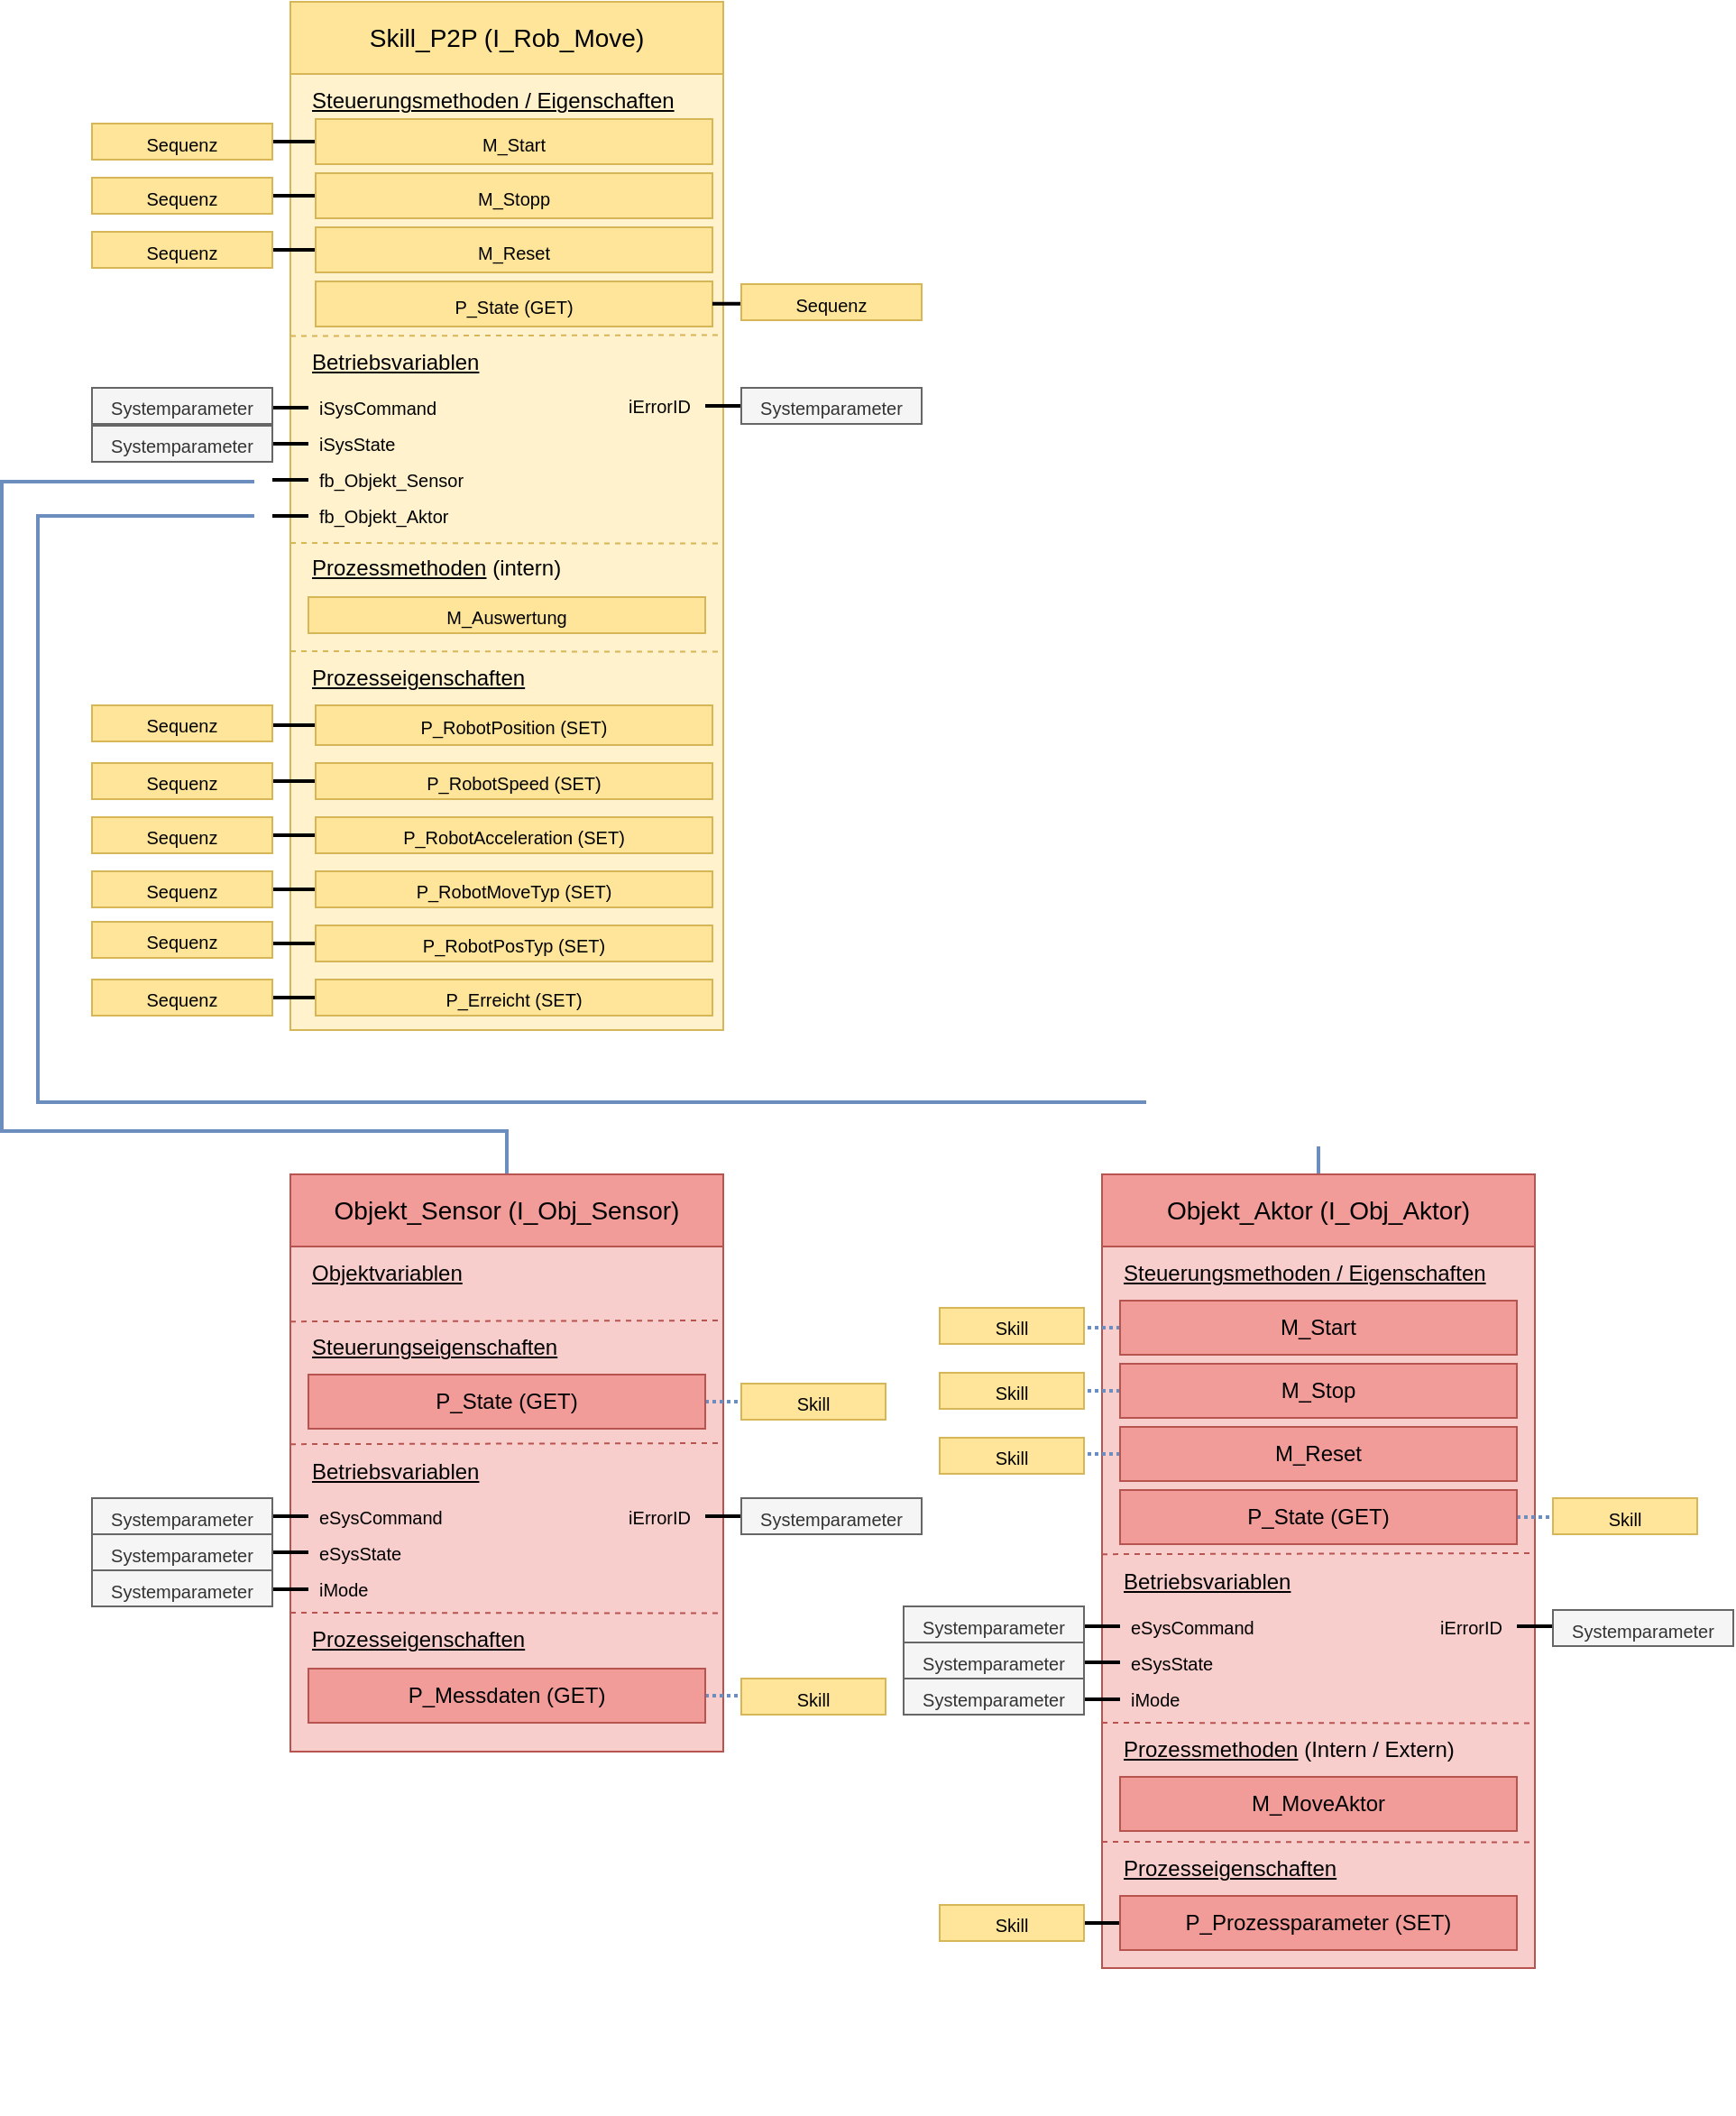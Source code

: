 <mxfile version="25.0.3">
  <diagram name="Seite-1" id="oti5SzdAhkJT7RVSZr4E">
    <mxGraphModel dx="2049" dy="1103" grid="1" gridSize="10" guides="1" tooltips="1" connect="1" arrows="1" fold="1" page="1" pageScale="1" pageWidth="1654" pageHeight="1169" math="0" shadow="0">
      <root>
        <mxCell id="0" />
        <mxCell id="1" parent="0" />
        <mxCell id="_qO3jHmiSrnBL4vtx6fB-160" value="" style="group" vertex="1" connectable="0" parent="1">
          <mxGeometry x="840" y="680" width="260" height="521" as="geometry" />
        </mxCell>
        <mxCell id="_qO3jHmiSrnBL4vtx6fB-177" style="edgeStyle=orthogonalEdgeStyle;rounded=0;orthogonalLoop=1;jettySize=auto;html=1;strokeWidth=2;fillColor=#dae8fc;strokeColor=#6c8ebf;endArrow=none;endFill=0;exitX=0.5;exitY=0;exitDx=0;exitDy=0;" edge="1" parent="_qO3jHmiSrnBL4vtx6fB-160" source="_qO3jHmiSrnBL4vtx6fB-50">
          <mxGeometry relative="1" as="geometry">
            <mxPoint x="-460" y="-365" as="targetPoint" />
            <mxPoint x="130" y="-5" as="sourcePoint" />
            <Array as="points">
              <mxPoint x="130" y="-40" />
              <mxPoint x="-580" y="-40" />
              <mxPoint x="-580" y="-365" />
            </Array>
          </mxGeometry>
        </mxCell>
        <mxCell id="_qO3jHmiSrnBL4vtx6fB-50" value="Objekt_Aktor (I_Obj_Aktor)" style="rounded=0;whiteSpace=wrap;html=1;fillColor=#F19C99;strokeColor=#b85450;fontSize=14;" vertex="1" parent="_qO3jHmiSrnBL4vtx6fB-160">
          <mxGeometry x="10" width="240" height="40" as="geometry" />
        </mxCell>
        <mxCell id="_qO3jHmiSrnBL4vtx6fB-51" value="" style="rounded=0;whiteSpace=wrap;html=1;fillColor=#f8cecc;strokeColor=#b85450;" vertex="1" parent="_qO3jHmiSrnBL4vtx6fB-160">
          <mxGeometry x="10" y="40" width="240" height="400" as="geometry" />
        </mxCell>
        <mxCell id="_qO3jHmiSrnBL4vtx6fB-52" value="Steuerungsmethoden / Eigenschaften" style="text;html=1;align=left;verticalAlign=middle;whiteSpace=wrap;rounded=0;fontStyle=4" vertex="1" parent="_qO3jHmiSrnBL4vtx6fB-160">
          <mxGeometry x="20" y="40" width="220" height="30" as="geometry" />
        </mxCell>
        <mxCell id="_qO3jHmiSrnBL4vtx6fB-53" value="" style="rounded=0;whiteSpace=wrap;html=1;fillColor=none;strokeColor=none;" vertex="1" parent="_qO3jHmiSrnBL4vtx6fB-160">
          <mxGeometry x="20" y="70" width="220" height="20" as="geometry" />
        </mxCell>
        <mxCell id="_qO3jHmiSrnBL4vtx6fB-54" value="" style="rounded=0;whiteSpace=wrap;html=1;fillColor=none;strokeColor=none;" vertex="1" parent="_qO3jHmiSrnBL4vtx6fB-160">
          <mxGeometry x="20" y="90" width="220" height="20" as="geometry" />
        </mxCell>
        <mxCell id="_qO3jHmiSrnBL4vtx6fB-55" value="" style="rounded=0;whiteSpace=wrap;html=1;fillColor=none;strokeColor=none;" vertex="1" parent="_qO3jHmiSrnBL4vtx6fB-160">
          <mxGeometry x="20" y="110" width="220" height="20" as="geometry" />
        </mxCell>
        <mxCell id="_qO3jHmiSrnBL4vtx6fB-56" value="" style="rounded=0;whiteSpace=wrap;html=1;fillColor=none;strokeColor=none;" vertex="1" parent="_qO3jHmiSrnBL4vtx6fB-160">
          <mxGeometry x="20" y="130" width="220" height="20" as="geometry" />
        </mxCell>
        <mxCell id="_qO3jHmiSrnBL4vtx6fB-57" value="" style="rounded=0;whiteSpace=wrap;html=1;fillColor=none;strokeColor=none;" vertex="1" parent="_qO3jHmiSrnBL4vtx6fB-160">
          <mxGeometry x="20" y="150" width="220" height="20" as="geometry" />
        </mxCell>
        <mxCell id="_qO3jHmiSrnBL4vtx6fB-58" value="Betriebsvariablen" style="text;html=1;align=left;verticalAlign=middle;whiteSpace=wrap;rounded=0;fontStyle=4" vertex="1" parent="_qO3jHmiSrnBL4vtx6fB-160">
          <mxGeometry x="20" y="210.5" width="120" height="30" as="geometry" />
        </mxCell>
        <mxCell id="_qO3jHmiSrnBL4vtx6fB-59" value="" style="rounded=0;whiteSpace=wrap;html=1;fillColor=none;strokeColor=none;" vertex="1" parent="_qO3jHmiSrnBL4vtx6fB-160">
          <mxGeometry x="20" y="240.5" width="220" height="20" as="geometry" />
        </mxCell>
        <mxCell id="_qO3jHmiSrnBL4vtx6fB-60" value="" style="endArrow=none;html=1;rounded=0;strokeWidth=2;" edge="1" parent="_qO3jHmiSrnBL4vtx6fB-160" source="_qO3jHmiSrnBL4vtx6fB-59">
          <mxGeometry width="50" height="50" relative="1" as="geometry">
            <mxPoint x="60" y="310.5" as="sourcePoint" />
            <mxPoint y="250.5" as="targetPoint" />
          </mxGeometry>
        </mxCell>
        <mxCell id="_qO3jHmiSrnBL4vtx6fB-61" value="eSysCommand" style="text;html=1;align=left;verticalAlign=middle;whiteSpace=wrap;rounded=0;fontStyle=0;fontSize=10;" vertex="1" parent="_qO3jHmiSrnBL4vtx6fB-160">
          <mxGeometry x="24" y="245.5" width="76" height="10" as="geometry" />
        </mxCell>
        <mxCell id="_qO3jHmiSrnBL4vtx6fB-62" value="" style="endArrow=none;html=1;rounded=0;strokeWidth=2;" edge="1" parent="_qO3jHmiSrnBL4vtx6fB-160">
          <mxGeometry width="50" height="50" relative="1" as="geometry">
            <mxPoint x="20" y="270.5" as="sourcePoint" />
            <mxPoint y="270.5" as="targetPoint" />
          </mxGeometry>
        </mxCell>
        <mxCell id="_qO3jHmiSrnBL4vtx6fB-63" value="eSysState" style="text;html=1;align=left;verticalAlign=middle;whiteSpace=wrap;rounded=0;fontStyle=0;fontSize=10;" vertex="1" parent="_qO3jHmiSrnBL4vtx6fB-160">
          <mxGeometry x="24" y="265.5" width="76" height="10" as="geometry" />
        </mxCell>
        <mxCell id="_qO3jHmiSrnBL4vtx6fB-64" value="&lt;u&gt;Prozessmethoden&lt;/u&gt; (Intern / Extern)" style="text;html=1;align=left;verticalAlign=middle;whiteSpace=wrap;rounded=0;fontStyle=0" vertex="1" parent="_qO3jHmiSrnBL4vtx6fB-160">
          <mxGeometry x="20" y="304" width="200" height="30" as="geometry" />
        </mxCell>
        <mxCell id="_qO3jHmiSrnBL4vtx6fB-65" value="" style="endArrow=none;html=1;rounded=0;fillColor=#f8cecc;strokeColor=#b85450;entryX=1;entryY=0.464;entryDx=0;entryDy=0;entryPerimeter=0;exitX=0;exitY=0.466;exitDx=0;exitDy=0;exitPerimeter=0;strokeWidth=1;dashed=1;" edge="1" parent="_qO3jHmiSrnBL4vtx6fB-160">
          <mxGeometry width="50" height="50" relative="1" as="geometry">
            <mxPoint x="10" y="210.58" as="sourcePoint" />
            <mxPoint x="250" y="210.0" as="targetPoint" />
          </mxGeometry>
        </mxCell>
        <mxCell id="_qO3jHmiSrnBL4vtx6fB-66" value="" style="endArrow=none;html=1;rounded=0;fillColor=#f8cecc;strokeColor=#b85450;exitX=0;exitY=0.792;exitDx=0;exitDy=0;exitPerimeter=0;strokeWidth=1;dashed=1;entryX=1;entryY=0.793;entryDx=0;entryDy=0;entryPerimeter=0;" edge="1" parent="_qO3jHmiSrnBL4vtx6fB-160">
          <mxGeometry width="50" height="50" relative="1" as="geometry">
            <mxPoint x="10" y="304.0" as="sourcePoint" />
            <mxPoint x="250" y="304.29" as="targetPoint" />
          </mxGeometry>
        </mxCell>
        <mxCell id="_qO3jHmiSrnBL4vtx6fB-67" style="edgeStyle=orthogonalEdgeStyle;rounded=0;orthogonalLoop=1;jettySize=auto;html=1;endArrow=none;endFill=0;strokeWidth=2;" edge="1" parent="_qO3jHmiSrnBL4vtx6fB-160">
          <mxGeometry relative="1" as="geometry">
            <mxPoint x="260" y="250.5" as="targetPoint" />
            <mxPoint x="240" y="250.5" as="sourcePoint" />
          </mxGeometry>
        </mxCell>
        <mxCell id="_qO3jHmiSrnBL4vtx6fB-68" value="iErrorID" style="text;html=1;align=right;verticalAlign=middle;whiteSpace=wrap;rounded=0;fontStyle=0;fontSize=10;" vertex="1" parent="_qO3jHmiSrnBL4vtx6fB-160">
          <mxGeometry x="159" y="245.5" width="75" height="10" as="geometry" />
        </mxCell>
        <mxCell id="_qO3jHmiSrnBL4vtx6fB-73" value="" style="endArrow=none;html=1;rounded=0;strokeWidth=2;" edge="1" parent="_qO3jHmiSrnBL4vtx6fB-160">
          <mxGeometry width="50" height="50" relative="1" as="geometry">
            <mxPoint x="20" y="291" as="sourcePoint" />
            <mxPoint y="291" as="targetPoint" />
          </mxGeometry>
        </mxCell>
        <mxCell id="_qO3jHmiSrnBL4vtx6fB-74" value="iMode&amp;nbsp;" style="text;html=1;align=left;verticalAlign=middle;whiteSpace=wrap;rounded=0;fontStyle=0;fontSize=10;" vertex="1" parent="_qO3jHmiSrnBL4vtx6fB-160">
          <mxGeometry x="24" y="286" width="76" height="10" as="geometry" />
        </mxCell>
        <mxCell id="_qO3jHmiSrnBL4vtx6fB-75" style="edgeStyle=orthogonalEdgeStyle;rounded=0;orthogonalLoop=1;jettySize=auto;html=1;endArrow=none;endFill=0;strokeWidth=2;fillColor=#dae8fc;strokeColor=#6c8ebf;dashed=1;dashPattern=1 1;" edge="1" parent="_qO3jHmiSrnBL4vtx6fB-160" source="_qO3jHmiSrnBL4vtx6fB-76">
          <mxGeometry relative="1" as="geometry">
            <mxPoint y="85" as="targetPoint" />
          </mxGeometry>
        </mxCell>
        <mxCell id="_qO3jHmiSrnBL4vtx6fB-76" value="M_Start&lt;span style=&quot;color: rgba(0, 0, 0, 0); font-family: monospace; font-size: 0px; text-align: start; text-wrap-mode: nowrap;&quot;&gt;%3CmxGraphModel%3E%3Croot%3E%3CmxCell%20id%3D%220%22%2F%3E%3CmxCell%20id%3D%221%22%20parent%3D%220%22%2F%3E%3CmxCell%20id%3D%222%22%20value%3D%22Objekt%22%20style%3D%22rounded%3D0%3BwhiteSpace%3Dwrap%3Bhtml%3D1%3BfillColor%3D%23F19C99%3BstrokeColor%3D%23b85450%3BfontSize%3D14%3B%22%20vertex%3D%221%22%20parent%3D%221%22%3E%3CmxGeometry%20x%3D%22280%22%20y%3D%22280%22%20width%3D%22240%22%20height%3D%2240%22%20as%3D%22geometry%22%2F%3E%3C%2FmxCell%3E%3C%2Froot%3E%3C%2FmxGraphModel%3E&lt;/span&gt;" style="rounded=0;whiteSpace=wrap;html=1;fillColor=#F19C99;strokeColor=#b85450;fontSize=12;" vertex="1" parent="_qO3jHmiSrnBL4vtx6fB-160">
          <mxGeometry x="20" y="70" width="220" height="30" as="geometry" />
        </mxCell>
        <mxCell id="_qO3jHmiSrnBL4vtx6fB-77" style="edgeStyle=orthogonalEdgeStyle;rounded=0;orthogonalLoop=1;jettySize=auto;html=1;endArrow=none;endFill=0;strokeWidth=2;fillColor=#dae8fc;strokeColor=#6c8ebf;dashed=1;dashPattern=1 1;" edge="1" parent="_qO3jHmiSrnBL4vtx6fB-160" source="_qO3jHmiSrnBL4vtx6fB-78">
          <mxGeometry relative="1" as="geometry">
            <mxPoint y="120" as="targetPoint" />
          </mxGeometry>
        </mxCell>
        <mxCell id="_qO3jHmiSrnBL4vtx6fB-78" value="M_Stop&lt;span style=&quot;color: rgba(0, 0, 0, 0); font-family: monospace; font-size: 0px; text-align: start; text-wrap-mode: nowrap;&quot;&gt;%3CmxGraphModel%3E%3Croot%3E%3CmxCell%20id%3D%220%22%2F%3E%3CmxCell%20id%3D%221%22%20parent%3D%220%22%2F%3E%3CmxCell%20id%3D%222%22%20value%3D%22Objekt%22%20style%3D%22rounded%3D0%3BwhiteSpace%3Dwrap%3Bhtml%3D1%3BfillColor%3D%23F19C99%3BstrokeColor%3D%23b85450%3BfontSize%3D14%3B%22%20vertex%3D%221%22%20parent%3D%221%22%3E%3CmxGeometry%20x%3D%22280%22%20y%3D%22280%22%20width%3D%22240%22%20height%3D%2240%22%20as%3D%22geometry%22%2F%3E%3C%2FmxCell%3E%3C%2Froot%3E%3C%2FmxGraphMod&lt;/span&gt;" style="rounded=0;whiteSpace=wrap;html=1;fillColor=#F19C99;strokeColor=#b85450;fontSize=12;" vertex="1" parent="_qO3jHmiSrnBL4vtx6fB-160">
          <mxGeometry x="20" y="105" width="220" height="30" as="geometry" />
        </mxCell>
        <mxCell id="_qO3jHmiSrnBL4vtx6fB-79" style="edgeStyle=orthogonalEdgeStyle;rounded=0;orthogonalLoop=1;jettySize=auto;html=1;endArrow=none;endFill=0;strokeWidth=2;fillColor=#dae8fc;strokeColor=#6c8ebf;dashed=1;dashPattern=1 1;" edge="1" parent="_qO3jHmiSrnBL4vtx6fB-160" source="_qO3jHmiSrnBL4vtx6fB-80">
          <mxGeometry relative="1" as="geometry">
            <mxPoint y="155" as="targetPoint" />
          </mxGeometry>
        </mxCell>
        <mxCell id="_qO3jHmiSrnBL4vtx6fB-80" value="M_Reset&lt;span style=&quot;color: rgba(0, 0, 0, 0); font-family: monospace; font-size: 0px; text-align: start; text-wrap-mode: nowrap;&quot;&gt;%3CmxGraphModel%3E%3Croot%3E%3CmxCell%20id%3D%220%22%2F%3E%3CmxCell%20id%3D%221%22%20parent%3D%220%22%2F%3E%3CmxCell%20id%3D%222%22%20value%3D%22Objekt%22%20style%3D%22rounded%3D0%3BwhiteSpace%3Dwrap%3Bhtml%3D1%3BfillColor%3D%23F19C99%3BstrokeColor%3D%23b85450%3BfontSize%3D14%3B%22%20vertex%3D%221%22%20parent%3D%221%22%3E%3CmxGeometry%20x%3D%22280%22%20y%3D%22280%22%20width%3D%22240%22%20height%3D%2240%22%20as%3D%22geometry%22%2F%3E%3C%2FmxCell%3E%3C%2Froot%3E%3C%2FmxGraphMod&lt;/span&gt;" style="rounded=0;whiteSpace=wrap;html=1;fillColor=#F19C99;strokeColor=#b85450;fontSize=12;" vertex="1" parent="_qO3jHmiSrnBL4vtx6fB-160">
          <mxGeometry x="20" y="140" width="220" height="30" as="geometry" />
        </mxCell>
        <mxCell id="_qO3jHmiSrnBL4vtx6fB-81" style="edgeStyle=orthogonalEdgeStyle;rounded=0;orthogonalLoop=1;jettySize=auto;html=1;endArrow=none;endFill=0;strokeWidth=2;fillColor=#dae8fc;strokeColor=#6c8ebf;dashed=1;dashPattern=1 1;" edge="1" parent="_qO3jHmiSrnBL4vtx6fB-160" source="_qO3jHmiSrnBL4vtx6fB-82">
          <mxGeometry relative="1" as="geometry">
            <mxPoint x="260" y="190" as="targetPoint" />
          </mxGeometry>
        </mxCell>
        <mxCell id="_qO3jHmiSrnBL4vtx6fB-82" value="P_State (GET)" style="rounded=0;whiteSpace=wrap;html=1;fillColor=#F19C99;strokeColor=#b85450;fontSize=12;" vertex="1" parent="_qO3jHmiSrnBL4vtx6fB-160">
          <mxGeometry x="20" y="175" width="220" height="30" as="geometry" />
        </mxCell>
        <mxCell id="_qO3jHmiSrnBL4vtx6fB-84" value="M_MoveAktor" style="rounded=0;whiteSpace=wrap;html=1;fillColor=#F19C99;strokeColor=#b85450;fontSize=12;" vertex="1" parent="_qO3jHmiSrnBL4vtx6fB-160">
          <mxGeometry x="20" y="334" width="220" height="30" as="geometry" />
        </mxCell>
        <mxCell id="_qO3jHmiSrnBL4vtx6fB-85" value="" style="endArrow=none;html=1;rounded=0;fillColor=#f8cecc;strokeColor=#b85450;exitX=0;exitY=0.792;exitDx=0;exitDy=0;exitPerimeter=0;strokeWidth=1;dashed=1;entryX=1;entryY=0.793;entryDx=0;entryDy=0;entryPerimeter=0;" edge="1" parent="_qO3jHmiSrnBL4vtx6fB-160">
          <mxGeometry width="50" height="50" relative="1" as="geometry">
            <mxPoint x="10" y="370.0" as="sourcePoint" />
            <mxPoint x="250" y="370.29" as="targetPoint" />
          </mxGeometry>
        </mxCell>
        <mxCell id="_qO3jHmiSrnBL4vtx6fB-86" value="Prozesseigenschaften" style="text;html=1;align=left;verticalAlign=middle;whiteSpace=wrap;rounded=0;fontStyle=4" vertex="1" parent="_qO3jHmiSrnBL4vtx6fB-160">
          <mxGeometry x="20" y="370" width="120" height="30" as="geometry" />
        </mxCell>
        <mxCell id="_qO3jHmiSrnBL4vtx6fB-87" style="edgeStyle=orthogonalEdgeStyle;rounded=0;orthogonalLoop=1;jettySize=auto;html=1;strokeWidth=2;endArrow=none;endFill=0;" edge="1" parent="_qO3jHmiSrnBL4vtx6fB-160" source="_qO3jHmiSrnBL4vtx6fB-88">
          <mxGeometry relative="1" as="geometry">
            <mxPoint y="415" as="targetPoint" />
          </mxGeometry>
        </mxCell>
        <mxCell id="_qO3jHmiSrnBL4vtx6fB-88" value="P_Prozessparameter (SET)" style="rounded=0;whiteSpace=wrap;html=1;fillColor=#F19C99;strokeColor=#b85450;fontSize=12;" vertex="1" parent="_qO3jHmiSrnBL4vtx6fB-160">
          <mxGeometry x="20" y="400" width="220" height="30" as="geometry" />
        </mxCell>
        <mxCell id="_qO3jHmiSrnBL4vtx6fB-161" value="" style="group" vertex="1" connectable="0" parent="1">
          <mxGeometry x="390" y="680" width="260" height="381" as="geometry" />
        </mxCell>
        <mxCell id="_qO3jHmiSrnBL4vtx6fB-176" style="edgeStyle=orthogonalEdgeStyle;rounded=0;orthogonalLoop=1;jettySize=auto;html=1;endArrow=none;endFill=0;fillColor=#dae8fc;strokeColor=#6c8ebf;startArrow=none;startFill=0;exitX=0.5;exitY=0;exitDx=0;exitDy=0;strokeWidth=2;" edge="1" parent="_qO3jHmiSrnBL4vtx6fB-161" source="_qO3jHmiSrnBL4vtx6fB-112">
          <mxGeometry relative="1" as="geometry">
            <mxPoint x="-10" y="-384" as="targetPoint" />
            <mxPoint x="130" y="6" as="sourcePoint" />
            <Array as="points">
              <mxPoint x="130" y="-24" />
              <mxPoint x="-150" y="-24" />
              <mxPoint x="-150" y="-384" />
            </Array>
          </mxGeometry>
        </mxCell>
        <mxCell id="_qO3jHmiSrnBL4vtx6fB-112" value="Objekt_Sensor (I_Obj_Sensor)" style="rounded=0;whiteSpace=wrap;html=1;fillColor=#F19C99;strokeColor=#b85450;fontSize=14;" vertex="1" parent="_qO3jHmiSrnBL4vtx6fB-161">
          <mxGeometry x="10" width="240" height="40" as="geometry" />
        </mxCell>
        <mxCell id="_qO3jHmiSrnBL4vtx6fB-113" value="" style="rounded=0;whiteSpace=wrap;html=1;fillColor=#f8cecc;strokeColor=#b85450;" vertex="1" parent="_qO3jHmiSrnBL4vtx6fB-161">
          <mxGeometry x="10" y="40" width="240" height="280" as="geometry" />
        </mxCell>
        <mxCell id="_qO3jHmiSrnBL4vtx6fB-114" value="Steuerungseigenschaften" style="text;html=1;align=left;verticalAlign=middle;whiteSpace=wrap;rounded=0;fontStyle=4" vertex="1" parent="_qO3jHmiSrnBL4vtx6fB-161">
          <mxGeometry x="20" y="81" width="220" height="30" as="geometry" />
        </mxCell>
        <mxCell id="_qO3jHmiSrnBL4vtx6fB-115" value="" style="rounded=0;whiteSpace=wrap;html=1;fillColor=none;strokeColor=none;" vertex="1" parent="_qO3jHmiSrnBL4vtx6fB-161">
          <mxGeometry x="20" y="111" width="220" height="20" as="geometry" />
        </mxCell>
        <mxCell id="_qO3jHmiSrnBL4vtx6fB-116" value="" style="rounded=0;whiteSpace=wrap;html=1;fillColor=none;strokeColor=none;" vertex="1" parent="_qO3jHmiSrnBL4vtx6fB-161">
          <mxGeometry x="20" y="131" width="220" height="20" as="geometry" />
        </mxCell>
        <mxCell id="_qO3jHmiSrnBL4vtx6fB-117" value="" style="rounded=0;whiteSpace=wrap;html=1;fillColor=none;strokeColor=none;" vertex="1" parent="_qO3jHmiSrnBL4vtx6fB-161">
          <mxGeometry x="20" y="151" width="220" height="20" as="geometry" />
        </mxCell>
        <mxCell id="_qO3jHmiSrnBL4vtx6fB-118" value="" style="rounded=0;whiteSpace=wrap;html=1;fillColor=none;strokeColor=none;" vertex="1" parent="_qO3jHmiSrnBL4vtx6fB-161">
          <mxGeometry x="20" y="171" width="220" height="20" as="geometry" />
        </mxCell>
        <mxCell id="_qO3jHmiSrnBL4vtx6fB-119" value="" style="rounded=0;whiteSpace=wrap;html=1;fillColor=none;strokeColor=none;" vertex="1" parent="_qO3jHmiSrnBL4vtx6fB-161">
          <mxGeometry x="20" y="191" width="220" height="20" as="geometry" />
        </mxCell>
        <mxCell id="_qO3jHmiSrnBL4vtx6fB-120" value="Betriebsvariablen" style="text;html=1;align=left;verticalAlign=middle;whiteSpace=wrap;rounded=0;fontStyle=4" vertex="1" parent="_qO3jHmiSrnBL4vtx6fB-161">
          <mxGeometry x="20" y="149.5" width="120" height="30" as="geometry" />
        </mxCell>
        <mxCell id="_qO3jHmiSrnBL4vtx6fB-121" value="" style="rounded=0;whiteSpace=wrap;html=1;fillColor=none;strokeColor=none;" vertex="1" parent="_qO3jHmiSrnBL4vtx6fB-161">
          <mxGeometry x="20" y="179.5" width="220" height="20" as="geometry" />
        </mxCell>
        <mxCell id="_qO3jHmiSrnBL4vtx6fB-122" value="" style="endArrow=none;html=1;rounded=0;strokeWidth=2;" edge="1" parent="_qO3jHmiSrnBL4vtx6fB-161" source="_qO3jHmiSrnBL4vtx6fB-121">
          <mxGeometry width="50" height="50" relative="1" as="geometry">
            <mxPoint x="60" y="249.5" as="sourcePoint" />
            <mxPoint y="189.5" as="targetPoint" />
          </mxGeometry>
        </mxCell>
        <mxCell id="_qO3jHmiSrnBL4vtx6fB-123" value="eSysCommand" style="text;html=1;align=left;verticalAlign=middle;whiteSpace=wrap;rounded=0;fontStyle=0;fontSize=10;" vertex="1" parent="_qO3jHmiSrnBL4vtx6fB-161">
          <mxGeometry x="24" y="184.5" width="76" height="10" as="geometry" />
        </mxCell>
        <mxCell id="_qO3jHmiSrnBL4vtx6fB-124" value="" style="endArrow=none;html=1;rounded=0;strokeWidth=2;" edge="1" parent="_qO3jHmiSrnBL4vtx6fB-161">
          <mxGeometry width="50" height="50" relative="1" as="geometry">
            <mxPoint x="20" y="209.5" as="sourcePoint" />
            <mxPoint y="209.5" as="targetPoint" />
          </mxGeometry>
        </mxCell>
        <mxCell id="_qO3jHmiSrnBL4vtx6fB-125" value="eSysState" style="text;html=1;align=left;verticalAlign=middle;whiteSpace=wrap;rounded=0;fontStyle=0;fontSize=10;" vertex="1" parent="_qO3jHmiSrnBL4vtx6fB-161">
          <mxGeometry x="24" y="204.5" width="76" height="10" as="geometry" />
        </mxCell>
        <mxCell id="_qO3jHmiSrnBL4vtx6fB-127" value="" style="endArrow=none;html=1;rounded=0;fillColor=#f8cecc;strokeColor=#b85450;entryX=1;entryY=0.464;entryDx=0;entryDy=0;entryPerimeter=0;exitX=0;exitY=0.466;exitDx=0;exitDy=0;exitPerimeter=0;strokeWidth=1;dashed=1;" edge="1" parent="_qO3jHmiSrnBL4vtx6fB-161">
          <mxGeometry width="50" height="50" relative="1" as="geometry">
            <mxPoint x="10" y="149.58" as="sourcePoint" />
            <mxPoint x="250" y="149" as="targetPoint" />
          </mxGeometry>
        </mxCell>
        <mxCell id="_qO3jHmiSrnBL4vtx6fB-129" style="edgeStyle=orthogonalEdgeStyle;rounded=0;orthogonalLoop=1;jettySize=auto;html=1;endArrow=none;endFill=0;strokeWidth=2;" edge="1" parent="_qO3jHmiSrnBL4vtx6fB-161">
          <mxGeometry relative="1" as="geometry">
            <mxPoint x="260" y="189.5" as="targetPoint" />
            <mxPoint x="240" y="189.5" as="sourcePoint" />
          </mxGeometry>
        </mxCell>
        <mxCell id="_qO3jHmiSrnBL4vtx6fB-130" value="iErrorID" style="text;html=1;align=right;verticalAlign=middle;whiteSpace=wrap;rounded=0;fontStyle=0;fontSize=10;" vertex="1" parent="_qO3jHmiSrnBL4vtx6fB-161">
          <mxGeometry x="159" y="184.5" width="75" height="10" as="geometry" />
        </mxCell>
        <mxCell id="_qO3jHmiSrnBL4vtx6fB-135" value="" style="endArrow=none;html=1;rounded=0;strokeWidth=2;" edge="1" parent="_qO3jHmiSrnBL4vtx6fB-161">
          <mxGeometry width="50" height="50" relative="1" as="geometry">
            <mxPoint x="20" y="230" as="sourcePoint" />
            <mxPoint y="230" as="targetPoint" />
          </mxGeometry>
        </mxCell>
        <mxCell id="_qO3jHmiSrnBL4vtx6fB-136" value="iMode&amp;nbsp;" style="text;html=1;align=left;verticalAlign=middle;whiteSpace=wrap;rounded=0;fontStyle=0;fontSize=10;" vertex="1" parent="_qO3jHmiSrnBL4vtx6fB-161">
          <mxGeometry x="24" y="225" width="76" height="10" as="geometry" />
        </mxCell>
        <mxCell id="_qO3jHmiSrnBL4vtx6fB-137" style="edgeStyle=orthogonalEdgeStyle;rounded=0;orthogonalLoop=1;jettySize=auto;html=1;endArrow=none;endFill=0;strokeWidth=2;fillColor=#dae8fc;strokeColor=#6c8ebf;dashed=1;dashPattern=1 1;" edge="1" parent="_qO3jHmiSrnBL4vtx6fB-161" source="_qO3jHmiSrnBL4vtx6fB-138">
          <mxGeometry relative="1" as="geometry">
            <mxPoint x="260" y="126" as="targetPoint" />
          </mxGeometry>
        </mxCell>
        <mxCell id="_qO3jHmiSrnBL4vtx6fB-138" value="P_State (GET)" style="rounded=0;whiteSpace=wrap;html=1;fillColor=#F19C99;strokeColor=#b85450;fontSize=12;" vertex="1" parent="_qO3jHmiSrnBL4vtx6fB-161">
          <mxGeometry x="20" y="111" width="220" height="30" as="geometry" />
        </mxCell>
        <mxCell id="_qO3jHmiSrnBL4vtx6fB-140" value="" style="endArrow=none;html=1;rounded=0;fillColor=#f8cecc;strokeColor=#b85450;exitX=0;exitY=0.792;exitDx=0;exitDy=0;exitPerimeter=0;strokeWidth=1;dashed=1;entryX=1;entryY=0.793;entryDx=0;entryDy=0;entryPerimeter=0;" edge="1" parent="_qO3jHmiSrnBL4vtx6fB-161">
          <mxGeometry width="50" height="50" relative="1" as="geometry">
            <mxPoint x="10" y="243.0" as="sourcePoint" />
            <mxPoint x="250" y="243.29" as="targetPoint" />
          </mxGeometry>
        </mxCell>
        <mxCell id="_qO3jHmiSrnBL4vtx6fB-141" value="Prozesseigenschaften" style="text;html=1;align=left;verticalAlign=middle;whiteSpace=wrap;rounded=0;fontStyle=4" vertex="1" parent="_qO3jHmiSrnBL4vtx6fB-161">
          <mxGeometry x="20" y="243" width="120" height="30" as="geometry" />
        </mxCell>
        <mxCell id="_qO3jHmiSrnBL4vtx6fB-142" style="edgeStyle=orthogonalEdgeStyle;rounded=0;orthogonalLoop=1;jettySize=auto;html=1;strokeWidth=2;endArrow=none;endFill=0;fillColor=#dae8fc;strokeColor=#6c8ebf;dashed=1;dashPattern=1 1;" edge="1" parent="_qO3jHmiSrnBL4vtx6fB-161" source="_qO3jHmiSrnBL4vtx6fB-143">
          <mxGeometry relative="1" as="geometry">
            <mxPoint x="260" y="289" as="targetPoint" />
          </mxGeometry>
        </mxCell>
        <mxCell id="_qO3jHmiSrnBL4vtx6fB-143" value="P_Messdaten (GET)" style="rounded=0;whiteSpace=wrap;html=1;fillColor=#F19C99;strokeColor=#b85450;fontSize=12;" vertex="1" parent="_qO3jHmiSrnBL4vtx6fB-161">
          <mxGeometry x="20" y="274" width="220" height="30" as="geometry" />
        </mxCell>
        <mxCell id="_qO3jHmiSrnBL4vtx6fB-154" value="" style="endArrow=none;html=1;rounded=0;fillColor=#f8cecc;strokeColor=#b85450;entryX=1;entryY=0.464;entryDx=0;entryDy=0;entryPerimeter=0;exitX=0;exitY=0.466;exitDx=0;exitDy=0;exitPerimeter=0;strokeWidth=1;dashed=1;" edge="1" parent="_qO3jHmiSrnBL4vtx6fB-161">
          <mxGeometry width="50" height="50" relative="1" as="geometry">
            <mxPoint x="10" y="81.58" as="sourcePoint" />
            <mxPoint x="250" y="81" as="targetPoint" />
          </mxGeometry>
        </mxCell>
        <mxCell id="_qO3jHmiSrnBL4vtx6fB-155" value="Objektvariablen" style="text;html=1;align=left;verticalAlign=middle;whiteSpace=wrap;rounded=0;fontStyle=4" vertex="1" parent="_qO3jHmiSrnBL4vtx6fB-161">
          <mxGeometry x="20" y="40" width="220" height="30" as="geometry" />
        </mxCell>
        <mxCell id="_qO3jHmiSrnBL4vtx6fB-1" value="Skill_P2P (I_Rob_Move)" style="rounded=0;whiteSpace=wrap;html=1;fillColor=#FFE599;strokeColor=#d6b656;fontSize=14;" vertex="1" parent="1">
          <mxGeometry x="400" y="30" width="240" height="40" as="geometry" />
        </mxCell>
        <mxCell id="_qO3jHmiSrnBL4vtx6fB-2" value="" style="rounded=0;whiteSpace=wrap;html=1;fillColor=#fff2cc;strokeColor=#d6b656;" vertex="1" parent="1">
          <mxGeometry x="400" y="70" width="240" height="530" as="geometry" />
        </mxCell>
        <mxCell id="_qO3jHmiSrnBL4vtx6fB-3" value="Steuerungsmethoden / Eigenschaften" style="text;html=1;align=left;verticalAlign=middle;whiteSpace=wrap;rounded=0;fontStyle=4" vertex="1" parent="1">
          <mxGeometry x="410" y="70" width="220" height="30" as="geometry" />
        </mxCell>
        <mxCell id="_qO3jHmiSrnBL4vtx6fB-4" value="" style="rounded=0;whiteSpace=wrap;html=1;fillColor=none;strokeColor=none;" vertex="1" parent="1">
          <mxGeometry x="410" y="100" width="220" height="20" as="geometry" />
        </mxCell>
        <mxCell id="_qO3jHmiSrnBL4vtx6fB-5" value="" style="rounded=0;whiteSpace=wrap;html=1;fillColor=none;strokeColor=none;" vertex="1" parent="1">
          <mxGeometry x="410" y="120" width="220" height="20" as="geometry" />
        </mxCell>
        <mxCell id="_qO3jHmiSrnBL4vtx6fB-6" value="" style="rounded=0;whiteSpace=wrap;html=1;fillColor=none;strokeColor=none;" vertex="1" parent="1">
          <mxGeometry x="410" y="140" width="220" height="20" as="geometry" />
        </mxCell>
        <mxCell id="_qO3jHmiSrnBL4vtx6fB-7" value="" style="rounded=0;whiteSpace=wrap;html=1;fillColor=none;strokeColor=none;" vertex="1" parent="1">
          <mxGeometry x="410" y="160" width="220" height="20" as="geometry" />
        </mxCell>
        <mxCell id="_qO3jHmiSrnBL4vtx6fB-8" value="" style="rounded=0;whiteSpace=wrap;html=1;fillColor=none;strokeColor=none;" vertex="1" parent="1">
          <mxGeometry x="410" y="180" width="220" height="20" as="geometry" />
        </mxCell>
        <mxCell id="_qO3jHmiSrnBL4vtx6fB-9" value="Betriebsvariablen" style="text;html=1;align=left;verticalAlign=middle;whiteSpace=wrap;rounded=0;fontStyle=4" vertex="1" parent="1">
          <mxGeometry x="410" y="215" width="120" height="30" as="geometry" />
        </mxCell>
        <mxCell id="_qO3jHmiSrnBL4vtx6fB-10" value="" style="rounded=0;whiteSpace=wrap;html=1;fillColor=none;strokeColor=none;" vertex="1" parent="1">
          <mxGeometry x="410" y="245" width="220" height="20" as="geometry" />
        </mxCell>
        <mxCell id="_qO3jHmiSrnBL4vtx6fB-11" value="" style="endArrow=none;html=1;rounded=0;strokeWidth=2;" edge="1" parent="1" source="_qO3jHmiSrnBL4vtx6fB-10">
          <mxGeometry width="50" height="50" relative="1" as="geometry">
            <mxPoint x="450" y="315" as="sourcePoint" />
            <mxPoint x="390" y="255" as="targetPoint" />
          </mxGeometry>
        </mxCell>
        <mxCell id="_qO3jHmiSrnBL4vtx6fB-12" value="iSysCommand" style="text;html=1;align=left;verticalAlign=middle;whiteSpace=wrap;rounded=0;fontStyle=0;fontSize=10;" vertex="1" parent="1">
          <mxGeometry x="414" y="250" width="76" height="10" as="geometry" />
        </mxCell>
        <mxCell id="_qO3jHmiSrnBL4vtx6fB-13" value="" style="rounded=0;whiteSpace=wrap;html=1;fillColor=none;strokeColor=none;" vertex="1" parent="1">
          <mxGeometry x="410" y="265" width="220" height="20" as="geometry" />
        </mxCell>
        <mxCell id="_qO3jHmiSrnBL4vtx6fB-14" value="" style="endArrow=none;html=1;rounded=0;strokeWidth=2;" edge="1" parent="1" source="_qO3jHmiSrnBL4vtx6fB-13">
          <mxGeometry width="50" height="50" relative="1" as="geometry">
            <mxPoint x="450" y="335" as="sourcePoint" />
            <mxPoint x="390" y="275" as="targetPoint" />
          </mxGeometry>
        </mxCell>
        <mxCell id="_qO3jHmiSrnBL4vtx6fB-15" value="iSysState" style="text;html=1;align=left;verticalAlign=middle;whiteSpace=wrap;rounded=0;fontStyle=0;fontSize=10;" vertex="1" parent="1">
          <mxGeometry x="414" y="270" width="76" height="10" as="geometry" />
        </mxCell>
        <mxCell id="_qO3jHmiSrnBL4vtx6fB-16" value="" style="rounded=0;whiteSpace=wrap;html=1;fillColor=none;strokeColor=none;" vertex="1" parent="1">
          <mxGeometry x="410" y="285" width="220" height="20" as="geometry" />
        </mxCell>
        <mxCell id="_qO3jHmiSrnBL4vtx6fB-17" value="" style="endArrow=none;html=1;rounded=0;strokeWidth=2;" edge="1" parent="1" source="_qO3jHmiSrnBL4vtx6fB-16">
          <mxGeometry width="50" height="50" relative="1" as="geometry">
            <mxPoint x="450" y="355" as="sourcePoint" />
            <mxPoint x="390" y="295" as="targetPoint" />
          </mxGeometry>
        </mxCell>
        <mxCell id="_qO3jHmiSrnBL4vtx6fB-18" value="fb_Objekt_Sensor" style="text;html=1;align=left;verticalAlign=middle;whiteSpace=wrap;rounded=0;fontStyle=0;fontSize=10;" vertex="1" parent="1">
          <mxGeometry x="414" y="290" width="76" height="10" as="geometry" />
        </mxCell>
        <mxCell id="_qO3jHmiSrnBL4vtx6fB-19" value="Prozesseigenschaften" style="text;html=1;align=left;verticalAlign=middle;whiteSpace=wrap;rounded=0;fontStyle=4" vertex="1" parent="1">
          <mxGeometry x="410" y="390" width="120" height="30" as="geometry" />
        </mxCell>
        <mxCell id="_qO3jHmiSrnBL4vtx6fB-21" value="&lt;font style=&quot;font-size: 10px;&quot;&gt;P_State (GET)&lt;/font&gt;" style="rounded=0;whiteSpace=wrap;html=1;fillColor=#FFE599;strokeColor=#d6b656;fontSize=14;" vertex="1" parent="1">
          <mxGeometry x="414" y="185" width="220" height="25" as="geometry" />
        </mxCell>
        <mxCell id="_qO3jHmiSrnBL4vtx6fB-22" value="" style="endArrow=none;html=1;rounded=0;fillColor=#fff2cc;strokeColor=#d6b656;entryX=1;entryY=0.464;entryDx=0;entryDy=0;entryPerimeter=0;exitX=0;exitY=0.466;exitDx=0;exitDy=0;exitPerimeter=0;strokeWidth=1;dashed=1;" edge="1" parent="1">
          <mxGeometry width="50" height="50" relative="1" as="geometry">
            <mxPoint x="400" y="215.29" as="sourcePoint" />
            <mxPoint x="640" y="214.71" as="targetPoint" />
          </mxGeometry>
        </mxCell>
        <mxCell id="_qO3jHmiSrnBL4vtx6fB-23" value="" style="endArrow=none;html=1;rounded=0;fillColor=#fff2cc;strokeColor=#d6b656;exitX=0;exitY=0.792;exitDx=0;exitDy=0;exitPerimeter=0;strokeWidth=1;dashed=1;entryX=1;entryY=0.793;entryDx=0;entryDy=0;entryPerimeter=0;" edge="1" parent="1">
          <mxGeometry width="50" height="50" relative="1" as="geometry">
            <mxPoint x="400" y="390.0" as="sourcePoint" />
            <mxPoint x="640" y="390.29" as="targetPoint" />
          </mxGeometry>
        </mxCell>
        <mxCell id="_qO3jHmiSrnBL4vtx6fB-30" style="edgeStyle=orthogonalEdgeStyle;rounded=0;orthogonalLoop=1;jettySize=auto;html=1;endArrow=none;endFill=0;strokeWidth=2;" edge="1" parent="1" source="_qO3jHmiSrnBL4vtx6fB-31">
          <mxGeometry relative="1" as="geometry">
            <mxPoint x="390" y="107.5" as="targetPoint" />
          </mxGeometry>
        </mxCell>
        <mxCell id="_qO3jHmiSrnBL4vtx6fB-31" value="&lt;font style=&quot;font-size: 10px;&quot;&gt;M_Start&lt;/font&gt;" style="rounded=0;whiteSpace=wrap;html=1;fillColor=#FFE599;strokeColor=#d6b656;fontSize=14;" vertex="1" parent="1">
          <mxGeometry x="414" y="95" width="220" height="25" as="geometry" />
        </mxCell>
        <mxCell id="_qO3jHmiSrnBL4vtx6fB-32" style="edgeStyle=orthogonalEdgeStyle;rounded=0;orthogonalLoop=1;jettySize=auto;html=1;endArrow=none;endFill=0;strokeWidth=2;" edge="1" parent="1" source="_qO3jHmiSrnBL4vtx6fB-33">
          <mxGeometry relative="1" as="geometry">
            <mxPoint x="390" y="137.5" as="targetPoint" />
          </mxGeometry>
        </mxCell>
        <mxCell id="_qO3jHmiSrnBL4vtx6fB-33" value="&lt;font style=&quot;font-size: 10px;&quot;&gt;M_Stopp&lt;/font&gt;" style="rounded=0;whiteSpace=wrap;html=1;fillColor=#FFE599;strokeColor=#d6b656;fontSize=14;" vertex="1" parent="1">
          <mxGeometry x="414" y="125" width="220" height="25" as="geometry" />
        </mxCell>
        <mxCell id="_qO3jHmiSrnBL4vtx6fB-34" style="edgeStyle=orthogonalEdgeStyle;rounded=0;orthogonalLoop=1;jettySize=auto;html=1;endArrow=none;endFill=0;strokeWidth=2;" edge="1" parent="1" source="_qO3jHmiSrnBL4vtx6fB-35">
          <mxGeometry relative="1" as="geometry">
            <mxPoint x="390" y="167.5" as="targetPoint" />
          </mxGeometry>
        </mxCell>
        <mxCell id="_qO3jHmiSrnBL4vtx6fB-35" value="&lt;font style=&quot;font-size: 10px;&quot;&gt;M_Reset&lt;/font&gt;" style="rounded=0;whiteSpace=wrap;html=1;fillColor=#FFE599;strokeColor=#d6b656;fontSize=14;" vertex="1" parent="1">
          <mxGeometry x="414" y="155" width="220" height="25" as="geometry" />
        </mxCell>
        <mxCell id="_qO3jHmiSrnBL4vtx6fB-36" style="edgeStyle=orthogonalEdgeStyle;rounded=0;orthogonalLoop=1;jettySize=auto;html=1;endArrow=none;endFill=0;strokeWidth=2;" edge="1" parent="1">
          <mxGeometry relative="1" as="geometry">
            <mxPoint x="650" y="254" as="targetPoint" />
            <mxPoint x="630" y="254" as="sourcePoint" />
          </mxGeometry>
        </mxCell>
        <mxCell id="_qO3jHmiSrnBL4vtx6fB-37" value="iErrorID" style="text;html=1;align=right;verticalAlign=middle;whiteSpace=wrap;rounded=0;fontStyle=0;fontSize=10;" vertex="1" parent="1">
          <mxGeometry x="549" y="249" width="75" height="10" as="geometry" />
        </mxCell>
        <mxCell id="_qO3jHmiSrnBL4vtx6fB-38" style="edgeStyle=orthogonalEdgeStyle;rounded=0;orthogonalLoop=1;jettySize=auto;html=1;strokeWidth=2;endArrow=none;endFill=0;" edge="1" parent="1" source="_qO3jHmiSrnBL4vtx6fB-39">
          <mxGeometry relative="1" as="geometry">
            <mxPoint x="390" y="431" as="targetPoint" />
          </mxGeometry>
        </mxCell>
        <mxCell id="_qO3jHmiSrnBL4vtx6fB-39" value="&lt;font style=&quot;font-size: 10px;&quot;&gt;P_RobotPosition (SET)&lt;/font&gt;" style="rounded=0;whiteSpace=wrap;html=1;fillColor=#FFE599;strokeColor=#d6b656;fontSize=14;" vertex="1" parent="1">
          <mxGeometry x="414" y="420" width="220" height="22" as="geometry" />
        </mxCell>
        <mxCell id="_qO3jHmiSrnBL4vtx6fB-47" value="" style="endArrow=none;html=1;rounded=0;fillColor=#fff2cc;strokeColor=#d6b656;exitX=0;exitY=0.792;exitDx=0;exitDy=0;exitPerimeter=0;strokeWidth=1;dashed=1;entryX=1;entryY=0.793;entryDx=0;entryDy=0;entryPerimeter=0;" edge="1" parent="1">
          <mxGeometry width="50" height="50" relative="1" as="geometry">
            <mxPoint x="400" y="330.0" as="sourcePoint" />
            <mxPoint x="640" y="330.29" as="targetPoint" />
          </mxGeometry>
        </mxCell>
        <mxCell id="_qO3jHmiSrnBL4vtx6fB-48" value="&lt;u&gt;Prozessmethoden&lt;/u&gt; (intern)" style="text;html=1;align=left;verticalAlign=middle;whiteSpace=wrap;rounded=0;fontStyle=0" vertex="1" parent="1">
          <mxGeometry x="410" y="329" width="180" height="30" as="geometry" />
        </mxCell>
        <mxCell id="_qO3jHmiSrnBL4vtx6fB-49" value="&lt;font style=&quot;font-size: 10px;&quot;&gt;M_Auswertung&lt;/font&gt;" style="rounded=0;whiteSpace=wrap;html=1;fillColor=#FFE599;strokeColor=#d6b656;fontSize=14;" vertex="1" parent="1">
          <mxGeometry x="410" y="360" width="220" height="20" as="geometry" />
        </mxCell>
        <mxCell id="_qO3jHmiSrnBL4vtx6fB-162" style="edgeStyle=orthogonalEdgeStyle;rounded=0;orthogonalLoop=1;jettySize=auto;html=1;strokeWidth=2;endArrow=none;endFill=0;" edge="1" parent="1" source="_qO3jHmiSrnBL4vtx6fB-163">
          <mxGeometry relative="1" as="geometry">
            <mxPoint x="390" y="462" as="targetPoint" />
          </mxGeometry>
        </mxCell>
        <mxCell id="_qO3jHmiSrnBL4vtx6fB-163" value="&lt;font style=&quot;font-size: 10px;&quot;&gt;P_RobotSpeed (SET)&lt;/font&gt;" style="rounded=0;whiteSpace=wrap;html=1;fillColor=#FFE599;strokeColor=#d6b656;fontSize=14;" vertex="1" parent="1">
          <mxGeometry x="414" y="452" width="220" height="20" as="geometry" />
        </mxCell>
        <mxCell id="_qO3jHmiSrnBL4vtx6fB-164" style="edgeStyle=orthogonalEdgeStyle;rounded=0;orthogonalLoop=1;jettySize=auto;html=1;strokeWidth=2;endArrow=none;endFill=0;" edge="1" parent="1" source="_qO3jHmiSrnBL4vtx6fB-165">
          <mxGeometry relative="1" as="geometry">
            <mxPoint x="390" y="492" as="targetPoint" />
          </mxGeometry>
        </mxCell>
        <mxCell id="_qO3jHmiSrnBL4vtx6fB-165" value="&lt;font style=&quot;font-size: 10px;&quot;&gt;P_RobotAcceleration (SET)&lt;/font&gt;" style="rounded=0;whiteSpace=wrap;html=1;fillColor=#FFE599;strokeColor=#d6b656;fontSize=14;" vertex="1" parent="1">
          <mxGeometry x="414" y="482" width="220" height="20" as="geometry" />
        </mxCell>
        <mxCell id="_qO3jHmiSrnBL4vtx6fB-166" style="edgeStyle=orthogonalEdgeStyle;rounded=0;orthogonalLoop=1;jettySize=auto;html=1;strokeWidth=2;endArrow=none;endFill=0;" edge="1" parent="1" source="_qO3jHmiSrnBL4vtx6fB-167">
          <mxGeometry relative="1" as="geometry">
            <mxPoint x="390" y="522" as="targetPoint" />
          </mxGeometry>
        </mxCell>
        <mxCell id="_qO3jHmiSrnBL4vtx6fB-167" value="&lt;font style=&quot;font-size: 10px;&quot;&gt;P_RobotMoveTyp (SET)&lt;/font&gt;" style="rounded=0;whiteSpace=wrap;html=1;fillColor=#FFE599;strokeColor=#d6b656;fontSize=14;" vertex="1" parent="1">
          <mxGeometry x="414" y="512" width="220" height="20" as="geometry" />
        </mxCell>
        <mxCell id="_qO3jHmiSrnBL4vtx6fB-168" style="edgeStyle=orthogonalEdgeStyle;rounded=0;orthogonalLoop=1;jettySize=auto;html=1;strokeWidth=2;endArrow=none;endFill=0;" edge="1" parent="1" source="_qO3jHmiSrnBL4vtx6fB-169">
          <mxGeometry relative="1" as="geometry">
            <mxPoint x="390" y="552" as="targetPoint" />
          </mxGeometry>
        </mxCell>
        <mxCell id="_qO3jHmiSrnBL4vtx6fB-169" value="&lt;font style=&quot;font-size: 10px;&quot;&gt;P_RobotPosTyp (SET)&lt;/font&gt;" style="rounded=0;whiteSpace=wrap;html=1;fillColor=#FFE599;strokeColor=#d6b656;fontSize=14;" vertex="1" parent="1">
          <mxGeometry x="414" y="542" width="220" height="20" as="geometry" />
        </mxCell>
        <mxCell id="_qO3jHmiSrnBL4vtx6fB-170" style="edgeStyle=orthogonalEdgeStyle;rounded=0;orthogonalLoop=1;jettySize=auto;html=1;strokeWidth=2;endArrow=none;endFill=0;" edge="1" parent="1" source="_qO3jHmiSrnBL4vtx6fB-171">
          <mxGeometry relative="1" as="geometry">
            <mxPoint x="390" y="582" as="targetPoint" />
          </mxGeometry>
        </mxCell>
        <mxCell id="_qO3jHmiSrnBL4vtx6fB-171" value="&lt;font style=&quot;font-size: 10px;&quot;&gt;P_Erreicht (SET)&lt;/font&gt;" style="rounded=0;whiteSpace=wrap;html=1;fillColor=#FFE599;strokeColor=#d6b656;fontSize=14;" vertex="1" parent="1">
          <mxGeometry x="414" y="572" width="220" height="20" as="geometry" />
        </mxCell>
        <mxCell id="_qO3jHmiSrnBL4vtx6fB-172" value="" style="rounded=0;whiteSpace=wrap;html=1;fillColor=none;strokeColor=none;" vertex="1" parent="1">
          <mxGeometry x="410" y="305" width="220" height="20" as="geometry" />
        </mxCell>
        <mxCell id="_qO3jHmiSrnBL4vtx6fB-173" value="" style="endArrow=none;html=1;rounded=0;strokeWidth=2;" edge="1" parent="1" source="_qO3jHmiSrnBL4vtx6fB-172">
          <mxGeometry width="50" height="50" relative="1" as="geometry">
            <mxPoint x="450" y="375" as="sourcePoint" />
            <mxPoint x="390" y="315" as="targetPoint" />
          </mxGeometry>
        </mxCell>
        <mxCell id="_qO3jHmiSrnBL4vtx6fB-174" value="fb_Objekt_Aktor" style="text;html=1;align=left;verticalAlign=middle;whiteSpace=wrap;rounded=0;fontStyle=0;fontSize=10;" vertex="1" parent="1">
          <mxGeometry x="414" y="310" width="76" height="10" as="geometry" />
        </mxCell>
        <mxCell id="_qO3jHmiSrnBL4vtx6fB-175" style="edgeStyle=orthogonalEdgeStyle;rounded=0;orthogonalLoop=1;jettySize=auto;html=1;endArrow=none;endFill=0;strokeWidth=2;" edge="1" parent="1">
          <mxGeometry relative="1" as="geometry">
            <mxPoint x="654" y="197.33" as="targetPoint" />
            <mxPoint x="634" y="197.33" as="sourcePoint" />
          </mxGeometry>
        </mxCell>
        <mxCell id="_qO3jHmiSrnBL4vtx6fB-178" value="&lt;font style=&quot;font-size: 10px;&quot;&gt;Sequenz&lt;/font&gt;" style="rounded=0;whiteSpace=wrap;html=1;fillColor=#FFE599;strokeColor=#d6b656;fontSize=14;" vertex="1" parent="1">
          <mxGeometry x="290" y="420" width="100" height="20" as="geometry" />
        </mxCell>
        <mxCell id="_qO3jHmiSrnBL4vtx6fB-179" value="&lt;font style=&quot;font-size: 10px;&quot;&gt;Sequenz&lt;/font&gt;" style="rounded=0;whiteSpace=wrap;html=1;fillColor=#FFE599;strokeColor=#d6b656;fontSize=14;" vertex="1" parent="1">
          <mxGeometry x="290" y="452" width="100" height="20" as="geometry" />
        </mxCell>
        <mxCell id="_qO3jHmiSrnBL4vtx6fB-180" value="&lt;font style=&quot;font-size: 10px;&quot;&gt;Sequenz&lt;/font&gt;" style="rounded=0;whiteSpace=wrap;html=1;fillColor=#FFE599;strokeColor=#d6b656;fontSize=14;" vertex="1" parent="1">
          <mxGeometry x="290" y="482" width="100" height="20" as="geometry" />
        </mxCell>
        <mxCell id="_qO3jHmiSrnBL4vtx6fB-181" value="&lt;font style=&quot;font-size: 10px;&quot;&gt;Sequenz&lt;/font&gt;" style="rounded=0;whiteSpace=wrap;html=1;fillColor=#FFE599;strokeColor=#d6b656;fontSize=14;" vertex="1" parent="1">
          <mxGeometry x="290" y="512" width="100" height="20" as="geometry" />
        </mxCell>
        <mxCell id="_qO3jHmiSrnBL4vtx6fB-182" value="&lt;font style=&quot;font-size: 10px;&quot;&gt;Sequenz&lt;/font&gt;" style="rounded=0;whiteSpace=wrap;html=1;fillColor=#FFE599;strokeColor=#d6b656;fontSize=14;" vertex="1" parent="1">
          <mxGeometry x="290" y="540" width="100" height="20" as="geometry" />
        </mxCell>
        <mxCell id="_qO3jHmiSrnBL4vtx6fB-183" value="&lt;font style=&quot;font-size: 10px;&quot;&gt;Sequenz&lt;/font&gt;" style="rounded=0;whiteSpace=wrap;html=1;fillColor=#FFE599;strokeColor=#d6b656;fontSize=14;" vertex="1" parent="1">
          <mxGeometry x="290" y="572" width="100" height="20" as="geometry" />
        </mxCell>
        <mxCell id="_qO3jHmiSrnBL4vtx6fB-184" value="&lt;font style=&quot;font-size: 10px;&quot;&gt;Sequenz&lt;/font&gt;" style="rounded=0;whiteSpace=wrap;html=1;fillColor=#FFE599;strokeColor=#d6b656;fontSize=14;" vertex="1" parent="1">
          <mxGeometry x="290" y="97.5" width="100" height="20" as="geometry" />
        </mxCell>
        <mxCell id="_qO3jHmiSrnBL4vtx6fB-185" value="&lt;font style=&quot;font-size: 10px;&quot;&gt;Sequenz&lt;/font&gt;" style="rounded=0;whiteSpace=wrap;html=1;fillColor=#FFE599;strokeColor=#d6b656;fontSize=14;" vertex="1" parent="1">
          <mxGeometry x="290" y="127.5" width="100" height="20" as="geometry" />
        </mxCell>
        <mxCell id="_qO3jHmiSrnBL4vtx6fB-186" value="&lt;font style=&quot;font-size: 10px;&quot;&gt;Sequenz&lt;/font&gt;" style="rounded=0;whiteSpace=wrap;html=1;fillColor=#FFE599;strokeColor=#d6b656;fontSize=14;" vertex="1" parent="1">
          <mxGeometry x="290" y="157.5" width="100" height="20" as="geometry" />
        </mxCell>
        <mxCell id="_qO3jHmiSrnBL4vtx6fB-187" value="&lt;font style=&quot;font-size: 10px;&quot;&gt;Sequenz&lt;/font&gt;" style="rounded=0;whiteSpace=wrap;html=1;fillColor=#FFE599;strokeColor=#d6b656;fontSize=14;" vertex="1" parent="1">
          <mxGeometry x="650" y="186.5" width="100" height="20" as="geometry" />
        </mxCell>
        <mxCell id="_qO3jHmiSrnBL4vtx6fB-188" value="&lt;font style=&quot;font-size: 10px;&quot;&gt;Systemparameter&lt;/font&gt;" style="rounded=0;whiteSpace=wrap;html=1;fillColor=#f5f5f5;strokeColor=#666666;fontSize=14;fontColor=#333333;" vertex="1" parent="1">
          <mxGeometry x="650" y="244" width="100" height="20" as="geometry" />
        </mxCell>
        <mxCell id="_qO3jHmiSrnBL4vtx6fB-189" value="&lt;font style=&quot;font-size: 10px;&quot;&gt;Systemparameter&lt;/font&gt;" style="rounded=0;whiteSpace=wrap;html=1;fillColor=#f5f5f5;strokeColor=#666666;fontSize=14;fontColor=#333333;" vertex="1" parent="1">
          <mxGeometry x="290" y="244" width="100" height="20" as="geometry" />
        </mxCell>
        <mxCell id="_qO3jHmiSrnBL4vtx6fB-190" value="&lt;font style=&quot;font-size: 10px;&quot;&gt;Systemparameter&lt;/font&gt;" style="rounded=0;whiteSpace=wrap;html=1;fillColor=#f5f5f5;strokeColor=#666666;fontSize=14;fontColor=#333333;" vertex="1" parent="1">
          <mxGeometry x="290" y="265" width="100" height="20" as="geometry" />
        </mxCell>
        <mxCell id="_qO3jHmiSrnBL4vtx6fB-191" value="&lt;font style=&quot;font-size: 10px;&quot;&gt;Systemparameter&lt;/font&gt;" style="rounded=0;whiteSpace=wrap;html=1;fillColor=#f5f5f5;strokeColor=#666666;fontSize=14;fontColor=#333333;" vertex="1" parent="1">
          <mxGeometry x="290" y="859.5" width="100" height="20" as="geometry" />
        </mxCell>
        <mxCell id="_qO3jHmiSrnBL4vtx6fB-192" value="&lt;font style=&quot;font-size: 10px;&quot;&gt;Systemparameter&lt;/font&gt;" style="rounded=0;whiteSpace=wrap;html=1;fillColor=#f5f5f5;strokeColor=#666666;fontSize=14;fontColor=#333333;" vertex="1" parent="1">
          <mxGeometry x="290" y="879.5" width="100" height="20" as="geometry" />
        </mxCell>
        <mxCell id="_qO3jHmiSrnBL4vtx6fB-193" value="&lt;font style=&quot;font-size: 10px;&quot;&gt;Systemparameter&lt;/font&gt;" style="rounded=0;whiteSpace=wrap;html=1;fillColor=#f5f5f5;strokeColor=#666666;fontSize=14;fontColor=#333333;" vertex="1" parent="1">
          <mxGeometry x="290" y="899.5" width="100" height="20" as="geometry" />
        </mxCell>
        <mxCell id="_qO3jHmiSrnBL4vtx6fB-194" value="&lt;font style=&quot;font-size: 10px;&quot;&gt;Systemparameter&lt;/font&gt;" style="rounded=0;whiteSpace=wrap;html=1;fillColor=#f5f5f5;strokeColor=#666666;fontSize=14;fontColor=#333333;" vertex="1" parent="1">
          <mxGeometry x="650" y="859.5" width="100" height="20" as="geometry" />
        </mxCell>
        <mxCell id="_qO3jHmiSrnBL4vtx6fB-195" value="&lt;font style=&quot;font-size: 10px;&quot;&gt;Systemparameter&lt;/font&gt;" style="rounded=0;whiteSpace=wrap;html=1;fillColor=#f5f5f5;strokeColor=#666666;fontSize=14;fontColor=#333333;" vertex="1" parent="1">
          <mxGeometry x="740" y="919.5" width="100" height="20" as="geometry" />
        </mxCell>
        <mxCell id="_qO3jHmiSrnBL4vtx6fB-196" value="&lt;font style=&quot;font-size: 10px;&quot;&gt;Systemparameter&lt;/font&gt;" style="rounded=0;whiteSpace=wrap;html=1;fillColor=#f5f5f5;strokeColor=#666666;fontSize=14;fontColor=#333333;" vertex="1" parent="1">
          <mxGeometry x="740" y="939.5" width="100" height="20" as="geometry" />
        </mxCell>
        <mxCell id="_qO3jHmiSrnBL4vtx6fB-197" value="&lt;font style=&quot;font-size: 10px;&quot;&gt;Systemparameter&lt;/font&gt;" style="rounded=0;whiteSpace=wrap;html=1;fillColor=#f5f5f5;strokeColor=#666666;fontSize=14;fontColor=#333333;" vertex="1" parent="1">
          <mxGeometry x="740" y="959.5" width="100" height="20" as="geometry" />
        </mxCell>
        <mxCell id="_qO3jHmiSrnBL4vtx6fB-198" value="&lt;font style=&quot;font-size: 10px;&quot;&gt;Systemparameter&lt;/font&gt;" style="rounded=0;whiteSpace=wrap;html=1;fillColor=#f5f5f5;strokeColor=#666666;fontSize=14;fontColor=#333333;" vertex="1" parent="1">
          <mxGeometry x="1100" y="921.5" width="100" height="20" as="geometry" />
        </mxCell>
        <mxCell id="_qO3jHmiSrnBL4vtx6fB-199" value="&lt;font style=&quot;font-size: 10px;&quot;&gt;Skill&lt;/font&gt;" style="rounded=0;whiteSpace=wrap;html=1;fillColor=#FFE599;strokeColor=#d6b656;fontSize=14;" vertex="1" parent="1">
          <mxGeometry x="650" y="796" width="80" height="20" as="geometry" />
        </mxCell>
        <mxCell id="_qO3jHmiSrnBL4vtx6fB-200" value="&lt;font style=&quot;font-size: 10px;&quot;&gt;Skill&lt;/font&gt;" style="rounded=0;whiteSpace=wrap;html=1;fillColor=#FFE599;strokeColor=#d6b656;fontSize=14;" vertex="1" parent="1">
          <mxGeometry x="650" y="959.5" width="80" height="20" as="geometry" />
        </mxCell>
        <mxCell id="_qO3jHmiSrnBL4vtx6fB-201" value="&lt;font style=&quot;font-size: 10px;&quot;&gt;Skill&lt;/font&gt;" style="rounded=0;whiteSpace=wrap;html=1;fillColor=#FFE599;strokeColor=#d6b656;fontSize=14;" vertex="1" parent="1">
          <mxGeometry x="760" y="754" width="80" height="20" as="geometry" />
        </mxCell>
        <mxCell id="_qO3jHmiSrnBL4vtx6fB-202" value="&lt;font style=&quot;font-size: 10px;&quot;&gt;Skill&lt;/font&gt;" style="rounded=0;whiteSpace=wrap;html=1;fillColor=#FFE599;strokeColor=#d6b656;fontSize=14;" vertex="1" parent="1">
          <mxGeometry x="760" y="790" width="80" height="20" as="geometry" />
        </mxCell>
        <mxCell id="_qO3jHmiSrnBL4vtx6fB-203" value="&lt;font style=&quot;font-size: 10px;&quot;&gt;Skill&lt;/font&gt;" style="rounded=0;whiteSpace=wrap;html=1;fillColor=#FFE599;strokeColor=#d6b656;fontSize=14;" vertex="1" parent="1">
          <mxGeometry x="760" y="826" width="80" height="20" as="geometry" />
        </mxCell>
        <mxCell id="_qO3jHmiSrnBL4vtx6fB-204" value="&lt;font style=&quot;font-size: 10px;&quot;&gt;Skill&lt;/font&gt;" style="rounded=0;whiteSpace=wrap;html=1;fillColor=#FFE599;strokeColor=#d6b656;fontSize=14;" vertex="1" parent="1">
          <mxGeometry x="1100" y="859.5" width="80" height="20" as="geometry" />
        </mxCell>
        <mxCell id="_qO3jHmiSrnBL4vtx6fB-205" value="&lt;font style=&quot;font-size: 10px;&quot;&gt;Skill&lt;/font&gt;" style="rounded=0;whiteSpace=wrap;html=1;fillColor=#FFE599;strokeColor=#d6b656;fontSize=14;" vertex="1" parent="1">
          <mxGeometry x="760" y="1085" width="80" height="20" as="geometry" />
        </mxCell>
      </root>
    </mxGraphModel>
  </diagram>
</mxfile>
